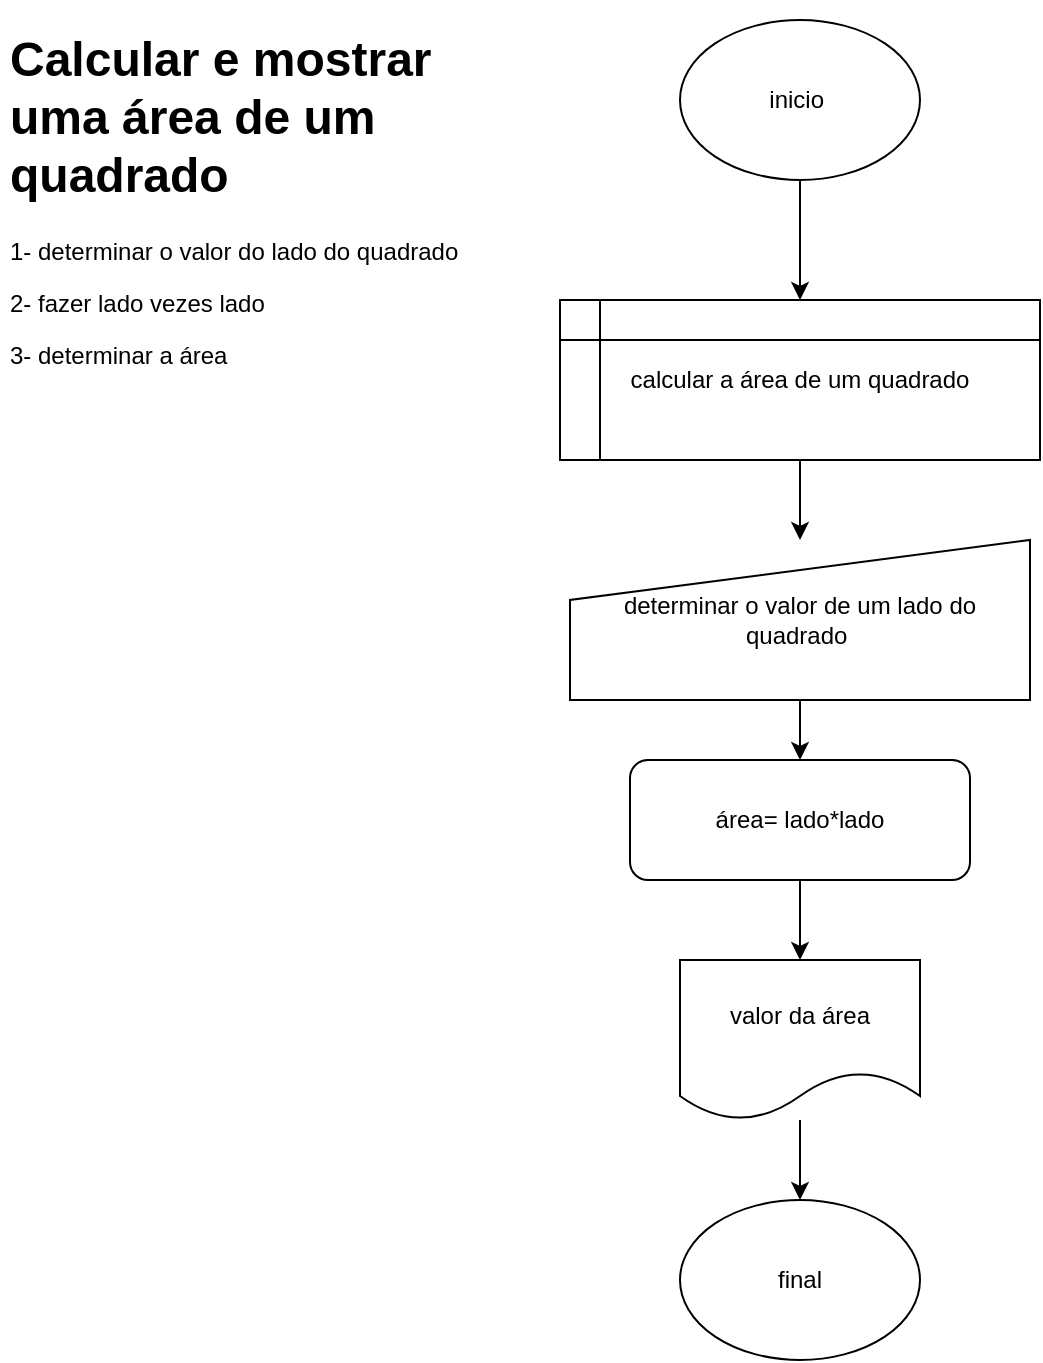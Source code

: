 <mxfile version="16.5.6" type="device"><diagram id="2gMM0b1q9cXcRcPOU9V0" name="Page-1"><mxGraphModel dx="1157" dy="524" grid="1" gridSize="10" guides="1" tooltips="1" connect="1" arrows="1" fold="1" page="1" pageScale="1" pageWidth="827" pageHeight="1169" math="0" shadow="0"><root><mxCell id="0"/><mxCell id="1" parent="0"/><mxCell id="uDd-WjES8sDZuycPDxw7-1" value="&lt;h1&gt;&lt;font style=&quot;vertical-align: inherit&quot;&gt;&lt;font style=&quot;vertical-align: inherit&quot;&gt;&lt;font style=&quot;vertical-align: inherit&quot;&gt;&lt;font style=&quot;vertical-align: inherit&quot;&gt;&lt;font style=&quot;vertical-align: inherit&quot;&gt;&lt;font style=&quot;vertical-align: inherit&quot;&gt;&lt;font style=&quot;vertical-align: inherit&quot;&gt;&lt;font style=&quot;vertical-align: inherit&quot;&gt;Calcular e mostrar uma área de um quadrado&amp;nbsp;&lt;/font&gt;&lt;/font&gt;&lt;/font&gt;&lt;/font&gt;&lt;/font&gt;&lt;/font&gt;&lt;/font&gt;&lt;/font&gt;&lt;/h1&gt;&lt;p&gt;&lt;font style=&quot;vertical-align: inherit&quot;&gt;&lt;font style=&quot;vertical-align: inherit&quot;&gt;&lt;font style=&quot;vertical-align: inherit&quot;&gt;&lt;font style=&quot;vertical-align: inherit&quot;&gt;&lt;font style=&quot;vertical-align: inherit&quot;&gt;&lt;font style=&quot;vertical-align: inherit&quot;&gt;1- determinar o valor do lado do quadrado&amp;nbsp;&lt;/font&gt;&lt;/font&gt;&lt;/font&gt;&lt;/font&gt;&lt;/font&gt;&lt;/font&gt;&lt;/p&gt;&lt;p&gt;&lt;font style=&quot;vertical-align: inherit&quot;&gt;&lt;font style=&quot;vertical-align: inherit&quot;&gt;&lt;font style=&quot;vertical-align: inherit&quot;&gt;&lt;font style=&quot;vertical-align: inherit&quot;&gt;&lt;font style=&quot;vertical-align: inherit&quot;&gt;&lt;font style=&quot;vertical-align: inherit&quot;&gt;&lt;font style=&quot;vertical-align: inherit&quot;&gt;&lt;font style=&quot;vertical-align: inherit&quot;&gt;2- fazer lado vezes lado&lt;/font&gt;&lt;/font&gt;&lt;/font&gt;&lt;/font&gt;&lt;/font&gt;&lt;/font&gt;&lt;/font&gt;&lt;/font&gt;&lt;/p&gt;&lt;p&gt;&lt;font style=&quot;vertical-align: inherit&quot;&gt;&lt;font style=&quot;vertical-align: inherit&quot;&gt;&lt;font style=&quot;vertical-align: inherit&quot;&gt;&lt;font style=&quot;vertical-align: inherit&quot;&gt;&lt;font style=&quot;vertical-align: inherit&quot;&gt;&lt;font style=&quot;vertical-align: inherit&quot;&gt;&lt;font style=&quot;vertical-align: inherit&quot;&gt;&lt;font style=&quot;vertical-align: inherit&quot;&gt;&lt;font style=&quot;vertical-align: inherit&quot;&gt;&lt;font style=&quot;vertical-align: inherit&quot;&gt;3- determinar a área&amp;nbsp;&lt;/font&gt;&lt;/font&gt;&lt;/font&gt;&lt;/font&gt;&lt;/font&gt;&lt;/font&gt;&lt;/font&gt;&lt;/font&gt;&lt;/font&gt;&lt;/font&gt;&lt;/p&gt;" style="text;html=1;strokeColor=none;fillColor=none;spacing=5;spacingTop=-20;whiteSpace=wrap;overflow=hidden;rounded=0;" vertex="1" parent="1"><mxGeometry x="10" y="20" width="260" height="210" as="geometry"/></mxCell><mxCell id="uDd-WjES8sDZuycPDxw7-2" value="&lt;font style=&quot;vertical-align: inherit&quot;&gt;&lt;font style=&quot;vertical-align: inherit&quot;&gt;final&lt;/font&gt;&lt;/font&gt;" style="ellipse;whiteSpace=wrap;html=1;" vertex="1" parent="1"><mxGeometry x="350" y="610" width="120" height="80" as="geometry"/></mxCell><mxCell id="uDd-WjES8sDZuycPDxw7-8" style="edgeStyle=orthogonalEdgeStyle;rounded=0;orthogonalLoop=1;jettySize=auto;html=1;" edge="1" parent="1" source="uDd-WjES8sDZuycPDxw7-3" target="uDd-WjES8sDZuycPDxw7-4"><mxGeometry relative="1" as="geometry"/></mxCell><mxCell id="uDd-WjES8sDZuycPDxw7-3" value="&lt;font style=&quot;vertical-align: inherit&quot;&gt;&lt;font style=&quot;vertical-align: inherit&quot;&gt;inicio&amp;nbsp;&lt;/font&gt;&lt;/font&gt;" style="ellipse;whiteSpace=wrap;html=1;" vertex="1" parent="1"><mxGeometry x="350" y="20" width="120" height="80" as="geometry"/></mxCell><mxCell id="uDd-WjES8sDZuycPDxw7-9" style="edgeStyle=orthogonalEdgeStyle;rounded=0;orthogonalLoop=1;jettySize=auto;html=1;" edge="1" parent="1" source="uDd-WjES8sDZuycPDxw7-4" target="uDd-WjES8sDZuycPDxw7-7"><mxGeometry relative="1" as="geometry"/></mxCell><mxCell id="uDd-WjES8sDZuycPDxw7-4" value="&lt;font style=&quot;vertical-align: inherit&quot;&gt;&lt;font style=&quot;vertical-align: inherit&quot;&gt;calcular a área de um quadrado&lt;/font&gt;&lt;/font&gt;" style="shape=internalStorage;whiteSpace=wrap;html=1;backgroundOutline=1;" vertex="1" parent="1"><mxGeometry x="290" y="160" width="240" height="80" as="geometry"/></mxCell><mxCell id="uDd-WjES8sDZuycPDxw7-11" style="edgeStyle=orthogonalEdgeStyle;rounded=0;orthogonalLoop=1;jettySize=auto;html=1;" edge="1" parent="1" source="uDd-WjES8sDZuycPDxw7-5" target="uDd-WjES8sDZuycPDxw7-6"><mxGeometry relative="1" as="geometry"/></mxCell><mxCell id="uDd-WjES8sDZuycPDxw7-5" value="&lt;font style=&quot;vertical-align: inherit&quot;&gt;&lt;font style=&quot;vertical-align: inherit&quot;&gt;área= lado*lado&lt;/font&gt;&lt;/font&gt;" style="rounded=1;whiteSpace=wrap;html=1;" vertex="1" parent="1"><mxGeometry x="325" y="390" width="170" height="60" as="geometry"/></mxCell><mxCell id="uDd-WjES8sDZuycPDxw7-13" style="edgeStyle=orthogonalEdgeStyle;rounded=0;orthogonalLoop=1;jettySize=auto;html=1;entryX=0.5;entryY=0;entryDx=0;entryDy=0;" edge="1" parent="1" source="uDd-WjES8sDZuycPDxw7-6" target="uDd-WjES8sDZuycPDxw7-2"><mxGeometry relative="1" as="geometry"/></mxCell><mxCell id="uDd-WjES8sDZuycPDxw7-6" value="&lt;font style=&quot;vertical-align: inherit&quot;&gt;&lt;font style=&quot;vertical-align: inherit&quot;&gt;&lt;font style=&quot;vertical-align: inherit&quot;&gt;&lt;font style=&quot;vertical-align: inherit&quot;&gt;valor da área&lt;/font&gt;&lt;/font&gt;&lt;/font&gt;&lt;/font&gt;" style="shape=document;whiteSpace=wrap;html=1;boundedLbl=1;" vertex="1" parent="1"><mxGeometry x="350" y="490" width="120" height="80" as="geometry"/></mxCell><mxCell id="uDd-WjES8sDZuycPDxw7-10" style="edgeStyle=orthogonalEdgeStyle;rounded=0;orthogonalLoop=1;jettySize=auto;html=1;" edge="1" parent="1" source="uDd-WjES8sDZuycPDxw7-7" target="uDd-WjES8sDZuycPDxw7-5"><mxGeometry relative="1" as="geometry"/></mxCell><mxCell id="uDd-WjES8sDZuycPDxw7-7" value="&lt;font style=&quot;vertical-align: inherit&quot;&gt;&lt;font style=&quot;vertical-align: inherit&quot;&gt;determinar o valor de um lado do quadrado&amp;nbsp;&lt;/font&gt;&lt;/font&gt;" style="shape=manualInput;whiteSpace=wrap;html=1;" vertex="1" parent="1"><mxGeometry x="295" y="280" width="230" height="80" as="geometry"/></mxCell></root></mxGraphModel></diagram></mxfile>